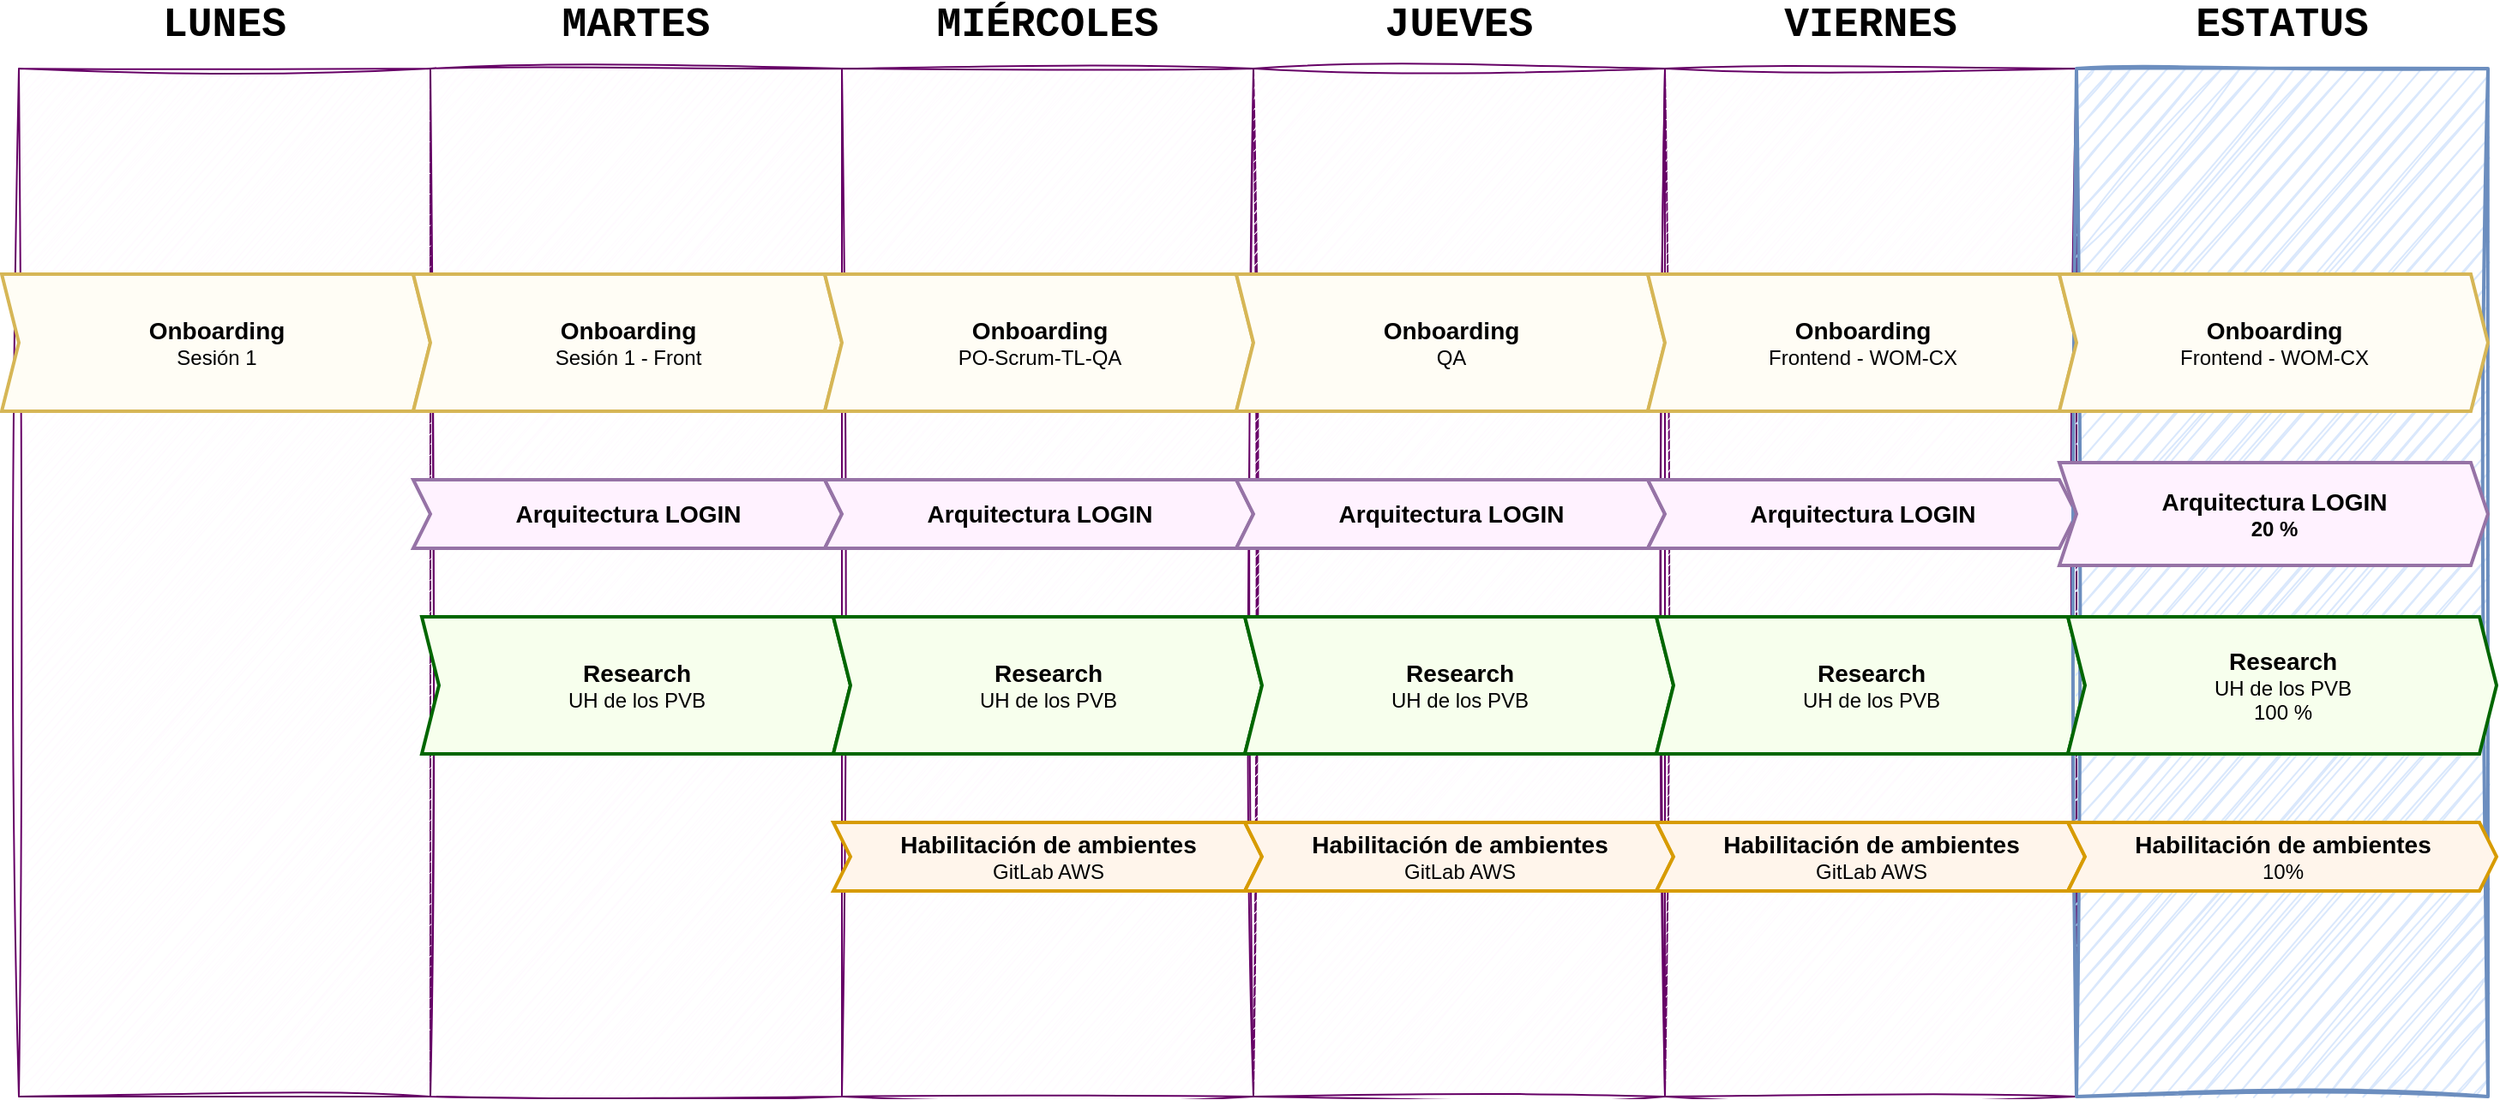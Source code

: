 <mxfile version="21.7.1" type="github" pages="2">
  <diagram name="28-Ago-2023" id="AqcAgudzyXGNyDiwVxFf">
    <mxGraphModel dx="1729" dy="817" grid="1" gridSize="10" guides="1" tooltips="1" connect="1" arrows="1" fold="1" page="1" pageScale="1" pageWidth="827" pageHeight="1169" math="0" shadow="0">
      <root>
        <mxCell id="0" />
        <mxCell id="1" parent="0" />
        <mxCell id="aWYpFOj4dFNnqQTKHqP3-1" value="" style="rounded=0;whiteSpace=wrap;html=1;fillColor=#FFFAFF;strokeColor=#660066;sketch=1;curveFitting=1;jiggle=2;" vertex="1" parent="1">
          <mxGeometry x="80" y="80" width="240" height="600" as="geometry" />
        </mxCell>
        <mxCell id="aWYpFOj4dFNnqQTKHqP3-2" value="&lt;font face=&quot;Courier New&quot;&gt;&lt;b&gt;&lt;font style=&quot;font-size: 24px;&quot;&gt;LUNES&lt;/font&gt;&lt;/b&gt;&lt;/font&gt;" style="text;html=1;strokeColor=none;fillColor=none;align=center;verticalAlign=middle;whiteSpace=wrap;rounded=0;" vertex="1" parent="1">
          <mxGeometry x="170" y="40" width="60" height="30" as="geometry" />
        </mxCell>
        <mxCell id="aWYpFOj4dFNnqQTKHqP3-3" value="" style="rounded=0;whiteSpace=wrap;html=1;fillColor=#FFFAFF;strokeColor=#660066;sketch=1;curveFitting=1;jiggle=2;" vertex="1" parent="1">
          <mxGeometry x="320" y="80" width="240" height="600" as="geometry" />
        </mxCell>
        <mxCell id="aWYpFOj4dFNnqQTKHqP3-4" value="&lt;font face=&quot;Courier New&quot;&gt;&lt;b&gt;&lt;font style=&quot;font-size: 24px;&quot;&gt;MARTES&lt;/font&gt;&lt;/b&gt;&lt;/font&gt;" style="text;html=1;strokeColor=none;fillColor=none;align=center;verticalAlign=middle;whiteSpace=wrap;rounded=0;" vertex="1" parent="1">
          <mxGeometry x="410" y="40" width="60" height="30" as="geometry" />
        </mxCell>
        <mxCell id="aWYpFOj4dFNnqQTKHqP3-5" value="" style="rounded=0;whiteSpace=wrap;html=1;fillColor=#FFFAFF;strokeColor=#660066;sketch=1;curveFitting=1;jiggle=2;" vertex="1" parent="1">
          <mxGeometry x="560" y="80" width="240" height="600" as="geometry" />
        </mxCell>
        <mxCell id="aWYpFOj4dFNnqQTKHqP3-6" value="&lt;font face=&quot;Courier New&quot;&gt;&lt;b&gt;&lt;font style=&quot;font-size: 24px;&quot;&gt;MIÉRCOLES&lt;/font&gt;&lt;/b&gt;&lt;/font&gt;" style="text;html=1;strokeColor=none;fillColor=none;align=center;verticalAlign=middle;whiteSpace=wrap;rounded=0;" vertex="1" parent="1">
          <mxGeometry x="650" y="40" width="60" height="30" as="geometry" />
        </mxCell>
        <mxCell id="aWYpFOj4dFNnqQTKHqP3-7" value="" style="rounded=0;whiteSpace=wrap;html=1;fillColor=#FFFAFF;strokeColor=#660066;sketch=1;curveFitting=1;jiggle=2;" vertex="1" parent="1">
          <mxGeometry x="800" y="80" width="240" height="600" as="geometry" />
        </mxCell>
        <mxCell id="aWYpFOj4dFNnqQTKHqP3-8" value="&lt;font face=&quot;Courier New&quot;&gt;&lt;b&gt;&lt;font style=&quot;font-size: 24px;&quot;&gt;JUEVES&lt;/font&gt;&lt;/b&gt;&lt;/font&gt;" style="text;html=1;strokeColor=none;fillColor=none;align=center;verticalAlign=middle;whiteSpace=wrap;rounded=0;" vertex="1" parent="1">
          <mxGeometry x="890" y="40" width="60" height="30" as="geometry" />
        </mxCell>
        <mxCell id="aWYpFOj4dFNnqQTKHqP3-9" value="" style="rounded=0;whiteSpace=wrap;html=1;fillColor=#FFFAFF;strokeColor=#660066;sketch=1;curveFitting=1;jiggle=2;" vertex="1" parent="1">
          <mxGeometry x="1040" y="80" width="240" height="600" as="geometry" />
        </mxCell>
        <mxCell id="aWYpFOj4dFNnqQTKHqP3-10" value="&lt;font face=&quot;Courier New&quot;&gt;&lt;b&gt;&lt;font style=&quot;font-size: 24px;&quot;&gt;VIERNES&lt;/font&gt;&lt;/b&gt;&lt;/font&gt;" style="text;html=1;strokeColor=none;fillColor=none;align=center;verticalAlign=middle;whiteSpace=wrap;rounded=0;" vertex="1" parent="1">
          <mxGeometry x="1130" y="40" width="60" height="30" as="geometry" />
        </mxCell>
        <mxCell id="aWYpFOj4dFNnqQTKHqP3-11" value="&lt;font size=&quot;1&quot;&gt;&lt;b style=&quot;font-size: 14px;&quot;&gt;Onboarding&lt;/b&gt;&lt;/font&gt;&lt;br&gt;Sesión 1" style="html=1;shadow=0;dashed=0;align=center;verticalAlign=middle;shape=mxgraph.arrows2.arrow;dy=0;dx=10;notch=10;fillColor=#FFFDF5;strokeColor=#d6b656;strokeWidth=2;" vertex="1" parent="1">
          <mxGeometry x="70" y="200" width="250" height="80" as="geometry" />
        </mxCell>
        <mxCell id="aWYpFOj4dFNnqQTKHqP3-12" value="&lt;b&gt;&lt;font style=&quot;font-size: 14px;&quot;&gt;Onboarding&lt;/font&gt;&lt;/b&gt;&lt;br&gt;Sesión 1 - Front" style="html=1;shadow=0;dashed=0;align=center;verticalAlign=middle;shape=mxgraph.arrows2.arrow;dy=0;dx=10;notch=10;fillColor=#FFFDF5;strokeColor=#d6b656;strokeWidth=2;" vertex="1" parent="1">
          <mxGeometry x="310" y="200" width="250" height="80" as="geometry" />
        </mxCell>
        <mxCell id="aWYpFOj4dFNnqQTKHqP3-13" value="&lt;b&gt;&lt;font style=&quot;font-size: 14px;&quot;&gt;Onboarding&lt;/font&gt;&lt;/b&gt;&lt;br&gt;&lt;div&gt;PO-Scrum-TL-QA&lt;br&gt;&lt;/div&gt;&lt;div&gt;&lt;span class=&quot;JtukPc&quot;&gt;&lt;/span&gt; &lt;span class=&quot;JtukPc&quot;&gt;&lt;/span&gt;&lt;/div&gt;" style="html=1;shadow=0;dashed=0;align=center;verticalAlign=middle;shape=mxgraph.arrows2.arrow;dy=0;dx=10;notch=10;fillColor=#FFFDF5;strokeColor=#d6b656;strokeWidth=2;" vertex="1" parent="1">
          <mxGeometry x="550" y="200" width="250" height="80" as="geometry" />
        </mxCell>
        <mxCell id="aWYpFOj4dFNnqQTKHqP3-14" value="&lt;b&gt;&lt;font style=&quot;font-size: 14px;&quot;&gt;Onboarding&lt;/font&gt;&lt;/b&gt;&lt;br&gt;QA" style="html=1;shadow=0;dashed=0;align=center;verticalAlign=middle;shape=mxgraph.arrows2.arrow;dy=0;dx=10;notch=10;fillColor=#FFFDF5;strokeColor=#d6b656;strokeWidth=2;" vertex="1" parent="1">
          <mxGeometry x="790" y="200" width="250" height="80" as="geometry" />
        </mxCell>
        <mxCell id="aWYpFOj4dFNnqQTKHqP3-15" value="&lt;div&gt;&lt;b&gt;&lt;font style=&quot;font-size: 14px;&quot;&gt;Onboarding&lt;/font&gt;&lt;/b&gt;&lt;br&gt;&lt;/div&gt;&lt;div&gt;Frontend - WOM-CX&lt;/div&gt;" style="html=1;shadow=0;dashed=0;align=center;verticalAlign=middle;shape=mxgraph.arrows2.arrow;dy=0;dx=10;notch=10;fillColor=#FFFDF5;strokeColor=#d6b656;strokeWidth=2;" vertex="1" parent="1">
          <mxGeometry x="1030" y="200" width="250" height="80" as="geometry" />
        </mxCell>
        <mxCell id="aWYpFOj4dFNnqQTKHqP3-16" value="&lt;b&gt;&lt;font style=&quot;font-size: 14px;&quot;&gt;Arquitectura LOGIN&lt;/font&gt;&lt;/b&gt;" style="html=1;shadow=0;dashed=0;align=center;verticalAlign=middle;shape=mxgraph.arrows2.arrow;dy=0;dx=10;notch=10;fillColor=#FFF2FF;strokeColor=#9673a6;strokeWidth=2;" vertex="1" parent="1">
          <mxGeometry x="310" y="320" width="250" height="40" as="geometry" />
        </mxCell>
        <mxCell id="aWYpFOj4dFNnqQTKHqP3-17" value="&lt;span&gt;&lt;font style=&quot;font-size: 14px;&quot;&gt;Arquitectura LOGIN&lt;/font&gt;&lt;/span&gt;" style="html=1;shadow=0;dashed=0;align=center;verticalAlign=middle;shape=mxgraph.arrows2.arrow;dy=0;dx=10;notch=10;fillColor=#FFF2FF;strokeColor=#9673a6;strokeWidth=2;fontStyle=1" vertex="1" parent="1">
          <mxGeometry x="550" y="320" width="250" height="40" as="geometry" />
        </mxCell>
        <mxCell id="aWYpFOj4dFNnqQTKHqP3-18" value="&lt;b&gt;&lt;font style=&quot;font-size: 14px;&quot;&gt;Arquitectura LOGIN&lt;/font&gt;&lt;/b&gt;" style="html=1;shadow=0;dashed=0;align=center;verticalAlign=middle;shape=mxgraph.arrows2.arrow;dy=0;dx=10;notch=10;fillColor=#FFF2FF;strokeColor=#9673a6;strokeWidth=2;" vertex="1" parent="1">
          <mxGeometry x="790" y="320" width="250" height="40" as="geometry" />
        </mxCell>
        <mxCell id="aWYpFOj4dFNnqQTKHqP3-19" value="&lt;b&gt;&lt;font style=&quot;font-size: 14px;&quot;&gt;Arquitectura LOGIN&lt;/font&gt;&lt;/b&gt;" style="html=1;shadow=0;dashed=0;align=center;verticalAlign=middle;shape=mxgraph.arrows2.arrow;dy=0;dx=10;notch=10;fillColor=#FFF2FF;strokeColor=#9673a6;strokeWidth=2;" vertex="1" parent="1">
          <mxGeometry x="1030" y="320" width="250" height="40" as="geometry" />
        </mxCell>
        <mxCell id="aWYpFOj4dFNnqQTKHqP3-20" value="&lt;b&gt;&lt;font style=&quot;font-size: 14px;&quot;&gt;Research&lt;/font&gt;&lt;/b&gt;&lt;br&gt;UH de los PVB" style="html=1;shadow=0;dashed=0;align=center;verticalAlign=middle;shape=mxgraph.arrows2.arrow;dy=0;dx=10;notch=10;fillColor=#F7FFED;strokeColor=#006600;strokeWidth=2;" vertex="1" parent="1">
          <mxGeometry x="315" y="400" width="250" height="80" as="geometry" />
        </mxCell>
        <mxCell id="aWYpFOj4dFNnqQTKHqP3-21" value="&lt;b&gt;&lt;font style=&quot;font-size: 14px;&quot;&gt;Research&lt;/font&gt;&lt;/b&gt;&lt;br&gt;UH de los PVB" style="html=1;shadow=0;dashed=0;align=center;verticalAlign=middle;shape=mxgraph.arrows2.arrow;dy=0;dx=10;notch=10;fillColor=#F7FFED;strokeColor=#006600;strokeWidth=2;" vertex="1" parent="1">
          <mxGeometry x="555" y="400" width="250" height="80" as="geometry" />
        </mxCell>
        <mxCell id="aWYpFOj4dFNnqQTKHqP3-22" value="&lt;b&gt;&lt;font style=&quot;font-size: 14px;&quot;&gt;Research&lt;/font&gt;&lt;/b&gt;&lt;br&gt;UH de los PVB" style="html=1;shadow=0;dashed=0;align=center;verticalAlign=middle;shape=mxgraph.arrows2.arrow;dy=0;dx=10;notch=10;fillColor=#F7FFED;strokeColor=#006600;strokeWidth=2;" vertex="1" parent="1">
          <mxGeometry x="795" y="400" width="250" height="80" as="geometry" />
        </mxCell>
        <mxCell id="aWYpFOj4dFNnqQTKHqP3-23" value="&lt;b&gt;&lt;font style=&quot;font-size: 14px;&quot;&gt;Research&lt;/font&gt;&lt;/b&gt;&lt;br&gt;UH de los PVB" style="html=1;shadow=0;dashed=0;align=center;verticalAlign=middle;shape=mxgraph.arrows2.arrow;dy=0;dx=10;notch=10;fillColor=#F7FFED;strokeColor=#006600;strokeWidth=2;" vertex="1" parent="1">
          <mxGeometry x="1035" y="400" width="250" height="80" as="geometry" />
        </mxCell>
        <mxCell id="DbQc_gBxsXv9R3OuhId1-1" value="" style="rounded=0;whiteSpace=wrap;html=1;fillColor=#dae8fc;strokeColor=#6c8ebf;sketch=1;curveFitting=1;jiggle=2;strokeWidth=2;" vertex="1" parent="1">
          <mxGeometry x="1280" y="80" width="240" height="600" as="geometry" />
        </mxCell>
        <mxCell id="DbQc_gBxsXv9R3OuhId1-2" value="&lt;font face=&quot;Courier New&quot;&gt;&lt;b&gt;&lt;font style=&quot;font-size: 24px;&quot;&gt;ESTATUS&lt;/font&gt;&lt;/b&gt;&lt;/font&gt;" style="text;html=1;strokeColor=none;fillColor=none;align=center;verticalAlign=middle;whiteSpace=wrap;rounded=0;" vertex="1" parent="1">
          <mxGeometry x="1370" y="40" width="60" height="30" as="geometry" />
        </mxCell>
        <mxCell id="DbQc_gBxsXv9R3OuhId1-3" value="&lt;div&gt;&lt;b&gt;&lt;font style=&quot;font-size: 14px;&quot;&gt;Onboarding&lt;/font&gt;&lt;/b&gt;&lt;br&gt;&lt;/div&gt;&lt;div&gt;Frontend - WOM-CX&lt;/div&gt;" style="html=1;shadow=0;dashed=0;align=center;verticalAlign=middle;shape=mxgraph.arrows2.arrow;dy=0;dx=10;notch=10;fillColor=#FFFDF5;strokeColor=#d6b656;strokeWidth=2;" vertex="1" parent="1">
          <mxGeometry x="1270" y="200" width="250" height="80" as="geometry" />
        </mxCell>
        <mxCell id="DbQc_gBxsXv9R3OuhId1-4" value="&lt;b&gt;&lt;font style=&quot;font-size: 14px;&quot;&gt;Research&lt;/font&gt;&lt;/b&gt;&lt;br&gt;UH de los PVB&lt;br&gt;100 %" style="html=1;shadow=0;dashed=0;align=center;verticalAlign=middle;shape=mxgraph.arrows2.arrow;dy=0;dx=10;notch=10;fillColor=#F7FFED;strokeColor=#006600;strokeWidth=2;" vertex="1" parent="1">
          <mxGeometry x="1275" y="400" width="250" height="80" as="geometry" />
        </mxCell>
        <mxCell id="DbQc_gBxsXv9R3OuhId1-5" value="&lt;div&gt;&lt;b&gt;&lt;font style=&quot;font-size: 14px;&quot;&gt;Arquitectura LOGIN&lt;/font&gt;&lt;br&gt;&lt;/b&gt;&lt;/div&gt;&lt;b&gt;20 %&lt;/b&gt;" style="html=1;shadow=0;dashed=0;align=center;verticalAlign=middle;shape=mxgraph.arrows2.arrow;dy=0;dx=10;notch=10;fillColor=#FFF2FF;strokeColor=#9673a6;strokeWidth=2;" vertex="1" parent="1">
          <mxGeometry x="1270" y="310" width="250" height="60" as="geometry" />
        </mxCell>
        <mxCell id="DbQc_gBxsXv9R3OuhId1-6" value="&lt;b&gt;&lt;font style=&quot;font-size: 14px;&quot;&gt;Habilitación de ambientes&lt;/font&gt;&lt;/b&gt;&lt;br&gt;GitLab AWS" style="html=1;shadow=0;dashed=0;align=center;verticalAlign=middle;shape=mxgraph.arrows2.arrow;dy=0;dx=10;notch=10;fillColor=#FFF5EB;strokeColor=#d79b00;strokeWidth=2;" vertex="1" parent="1">
          <mxGeometry x="555" y="520" width="250" height="40" as="geometry" />
        </mxCell>
        <mxCell id="DbQc_gBxsXv9R3OuhId1-8" value="&lt;b&gt;&lt;font style=&quot;font-size: 14px;&quot;&gt;Habilitación de ambientes&lt;/font&gt;&lt;/b&gt;&lt;br&gt;GitLab AWS" style="html=1;shadow=0;dashed=0;align=center;verticalAlign=middle;shape=mxgraph.arrows2.arrow;dy=0;dx=10;notch=10;fillColor=#FFF5EB;strokeColor=#d79b00;strokeWidth=2;" vertex="1" parent="1">
          <mxGeometry x="795" y="520" width="250" height="40" as="geometry" />
        </mxCell>
        <mxCell id="DbQc_gBxsXv9R3OuhId1-9" value="&lt;b&gt;&lt;font style=&quot;font-size: 14px;&quot;&gt;Habilitación de ambientes&lt;/font&gt;&lt;/b&gt;&lt;br&gt;GitLab AWS" style="html=1;shadow=0;dashed=0;align=center;verticalAlign=middle;shape=mxgraph.arrows2.arrow;dy=0;dx=10;notch=10;fillColor=#FFF5EB;strokeColor=#d79b00;strokeWidth=2;" vertex="1" parent="1">
          <mxGeometry x="1035" y="520" width="250" height="40" as="geometry" />
        </mxCell>
        <mxCell id="DbQc_gBxsXv9R3OuhId1-10" value="&lt;b&gt;&lt;font style=&quot;font-size: 14px;&quot;&gt;Habilitación de ambientes&lt;/font&gt;&lt;/b&gt;&lt;br&gt;10%" style="html=1;shadow=0;dashed=0;align=center;verticalAlign=middle;shape=mxgraph.arrows2.arrow;dy=0;dx=10;notch=10;fillColor=#FFF5EB;strokeColor=#d79b00;strokeWidth=2;" vertex="1" parent="1">
          <mxGeometry x="1275" y="520" width="250" height="40" as="geometry" />
        </mxCell>
      </root>
    </mxGraphModel>
  </diagram>
  <diagram id="0N5YEf9u6ELsSaNXF9H5" name="4-Sept-2023">
    <mxGraphModel dx="1210" dy="572" grid="1" gridSize="10" guides="1" tooltips="1" connect="1" arrows="1" fold="1" page="1" pageScale="1" pageWidth="827" pageHeight="1169" math="0" shadow="0">
      <root>
        <mxCell id="0" />
        <mxCell id="1" parent="0" />
        <mxCell id="XcffI8AtF71vDgiWjtYA-33" value="" style="rounded=0;whiteSpace=wrap;html=1;fillColor=#FFFAFF;strokeColor=#660066;sketch=1;curveFitting=1;jiggle=2;" vertex="1" parent="1">
          <mxGeometry x="90" y="90" width="240" height="600" as="geometry" />
        </mxCell>
        <mxCell id="XcffI8AtF71vDgiWjtYA-34" value="&lt;font face=&quot;Courier New&quot;&gt;&lt;b&gt;&lt;font style=&quot;font-size: 24px;&quot;&gt;LUNES&lt;/font&gt;&lt;/b&gt;&lt;/font&gt;" style="text;html=1;strokeColor=none;fillColor=none;align=center;verticalAlign=middle;whiteSpace=wrap;rounded=0;" vertex="1" parent="1">
          <mxGeometry x="180" y="50" width="60" height="30" as="geometry" />
        </mxCell>
        <mxCell id="XcffI8AtF71vDgiWjtYA-35" value="" style="rounded=0;whiteSpace=wrap;html=1;fillColor=#FFFAFF;strokeColor=#660066;sketch=1;curveFitting=1;jiggle=2;" vertex="1" parent="1">
          <mxGeometry x="330" y="90" width="240" height="600" as="geometry" />
        </mxCell>
        <mxCell id="XcffI8AtF71vDgiWjtYA-36" value="&lt;font face=&quot;Courier New&quot;&gt;&lt;b&gt;&lt;font style=&quot;font-size: 24px;&quot;&gt;MARTES&lt;/font&gt;&lt;/b&gt;&lt;/font&gt;" style="text;html=1;strokeColor=none;fillColor=none;align=center;verticalAlign=middle;whiteSpace=wrap;rounded=0;" vertex="1" parent="1">
          <mxGeometry x="420" y="50" width="60" height="30" as="geometry" />
        </mxCell>
        <mxCell id="XcffI8AtF71vDgiWjtYA-37" value="" style="rounded=0;whiteSpace=wrap;html=1;fillColor=#FFFAFF;strokeColor=#660066;sketch=1;curveFitting=1;jiggle=2;" vertex="1" parent="1">
          <mxGeometry x="570" y="90" width="240" height="600" as="geometry" />
        </mxCell>
        <mxCell id="XcffI8AtF71vDgiWjtYA-38" value="&lt;font face=&quot;Courier New&quot;&gt;&lt;b&gt;&lt;font style=&quot;font-size: 24px;&quot;&gt;MIÉRCOLES&lt;/font&gt;&lt;/b&gt;&lt;/font&gt;" style="text;html=1;strokeColor=none;fillColor=none;align=center;verticalAlign=middle;whiteSpace=wrap;rounded=0;" vertex="1" parent="1">
          <mxGeometry x="660" y="50" width="60" height="30" as="geometry" />
        </mxCell>
        <mxCell id="XcffI8AtF71vDgiWjtYA-39" value="" style="rounded=0;whiteSpace=wrap;html=1;fillColor=#FFFAFF;strokeColor=#660066;sketch=1;curveFitting=1;jiggle=2;" vertex="1" parent="1">
          <mxGeometry x="810" y="90" width="240" height="600" as="geometry" />
        </mxCell>
        <mxCell id="XcffI8AtF71vDgiWjtYA-40" value="&lt;font face=&quot;Courier New&quot;&gt;&lt;b&gt;&lt;font style=&quot;font-size: 24px;&quot;&gt;JUEVES&lt;/font&gt;&lt;/b&gt;&lt;/font&gt;" style="text;html=1;strokeColor=none;fillColor=none;align=center;verticalAlign=middle;whiteSpace=wrap;rounded=0;" vertex="1" parent="1">
          <mxGeometry x="900" y="50" width="60" height="30" as="geometry" />
        </mxCell>
        <mxCell id="XcffI8AtF71vDgiWjtYA-41" value="" style="rounded=0;whiteSpace=wrap;html=1;fillColor=#FFFAFF;strokeColor=#660066;sketch=1;curveFitting=1;jiggle=2;" vertex="1" parent="1">
          <mxGeometry x="1050" y="90" width="240" height="600" as="geometry" />
        </mxCell>
        <mxCell id="XcffI8AtF71vDgiWjtYA-42" value="&lt;font face=&quot;Courier New&quot;&gt;&lt;b&gt;&lt;font style=&quot;font-size: 24px;&quot;&gt;VIERNES&lt;/font&gt;&lt;/b&gt;&lt;/font&gt;" style="text;html=1;strokeColor=none;fillColor=none;align=center;verticalAlign=middle;whiteSpace=wrap;rounded=0;" vertex="1" parent="1">
          <mxGeometry x="1140" y="50" width="60" height="30" as="geometry" />
        </mxCell>
        <mxCell id="XcffI8AtF71vDgiWjtYA-45" value="&lt;b&gt;&lt;font style=&quot;font-size: 14px;&quot;&gt;Onboarding&lt;/font&gt;&lt;/b&gt;&lt;br&gt;&lt;div&gt;&lt;br&gt;&lt;/div&gt;&lt;div&gt;&lt;span class=&quot;JtukPc&quot;&gt;&lt;/span&gt; &lt;span class=&quot;JtukPc&quot;&gt;&lt;/span&gt;&lt;/div&gt;" style="html=1;shadow=0;dashed=0;align=center;verticalAlign=middle;shape=mxgraph.arrows2.arrow;dy=0;dx=10;notch=10;fillColor=#FFFDF5;strokeColor=#d6b656;strokeWidth=2;" vertex="1" parent="1">
          <mxGeometry x="560" y="210" width="250" height="80" as="geometry" />
        </mxCell>
        <mxCell id="XcffI8AtF71vDgiWjtYA-46" value="&lt;b&gt;&lt;font style=&quot;font-size: 14px;&quot;&gt;Onboarding&lt;/font&gt;&lt;/b&gt;&lt;br&gt;SEGURIDAD" style="html=1;shadow=0;dashed=0;align=center;verticalAlign=middle;shape=mxgraph.arrows2.arrow;dy=0;dx=10;notch=10;fillColor=#FFFDF5;strokeColor=#d6b656;strokeWidth=2;" vertex="1" parent="1">
          <mxGeometry x="800" y="210" width="250" height="80" as="geometry" />
        </mxCell>
        <mxCell id="XcffI8AtF71vDgiWjtYA-48" value="&lt;b&gt;&lt;font style=&quot;font-size: 14px;&quot;&gt;Arquitectura LOGIN&lt;/font&gt;&lt;/b&gt;" style="html=1;shadow=0;dashed=0;align=center;verticalAlign=middle;shape=mxgraph.arrows2.arrow;dy=0;dx=10;notch=10;fillColor=#FFF2FF;strokeColor=#9673a6;strokeWidth=2;" vertex="1" parent="1">
          <mxGeometry x="320" y="330" width="250" height="40" as="geometry" />
        </mxCell>
        <mxCell id="XcffI8AtF71vDgiWjtYA-49" value="&lt;span&gt;&lt;font style=&quot;font-size: 14px;&quot;&gt;Arquitectura LOGIN&lt;/font&gt;&lt;/span&gt;" style="html=1;shadow=0;dashed=0;align=center;verticalAlign=middle;shape=mxgraph.arrows2.arrow;dy=0;dx=10;notch=10;fillColor=#FFF2FF;strokeColor=#9673a6;strokeWidth=2;fontStyle=1" vertex="1" parent="1">
          <mxGeometry x="560" y="330" width="250" height="40" as="geometry" />
        </mxCell>
        <mxCell id="XcffI8AtF71vDgiWjtYA-50" value="&lt;b&gt;&lt;font style=&quot;font-size: 14px;&quot;&gt;Arquitectura LOGIN&lt;/font&gt;&lt;/b&gt;" style="html=1;shadow=0;dashed=0;align=center;verticalAlign=middle;shape=mxgraph.arrows2.arrow;dy=0;dx=10;notch=10;fillColor=#FFF2FF;strokeColor=#9673a6;strokeWidth=2;" vertex="1" parent="1">
          <mxGeometry x="800" y="330" width="250" height="40" as="geometry" />
        </mxCell>
        <mxCell id="XcffI8AtF71vDgiWjtYA-51" value="&lt;b&gt;&lt;font style=&quot;font-size: 14px;&quot;&gt;Arquitectura LOGIN&lt;/font&gt;&lt;/b&gt;" style="html=1;shadow=0;dashed=0;align=center;verticalAlign=middle;shape=mxgraph.arrows2.arrow;dy=0;dx=10;notch=10;fillColor=#FFF2FF;strokeColor=#9673a6;strokeWidth=2;" vertex="1" parent="1">
          <mxGeometry x="1040" y="330" width="250" height="40" as="geometry" />
        </mxCell>
        <mxCell id="XcffI8AtF71vDgiWjtYA-52" value="&lt;div&gt;&lt;b&gt;&lt;font style=&quot;font-size: 14px;&quot;&gt;Research&lt;/font&gt;&lt;/b&gt;&lt;br&gt;&lt;/div&gt;&lt;div&gt;Funcionalidades&lt;/div&gt;" style="html=1;shadow=0;dashed=0;align=center;verticalAlign=middle;shape=mxgraph.arrows2.arrow;dy=0;dx=10;notch=10;fillColor=#F7FFED;strokeColor=#006600;strokeWidth=2;" vertex="1" parent="1">
          <mxGeometry x="325" y="410" width="250" height="80" as="geometry" />
        </mxCell>
        <mxCell id="XcffI8AtF71vDgiWjtYA-53" value="&lt;div&gt;&lt;b&gt;&lt;font style=&quot;font-size: 14px;&quot;&gt;Research&lt;/font&gt;&lt;/b&gt;&lt;br&gt;&lt;/div&gt;&lt;div&gt;Funcionalidades&lt;/div&gt;" style="html=1;shadow=0;dashed=0;align=center;verticalAlign=middle;shape=mxgraph.arrows2.arrow;dy=0;dx=10;notch=10;fillColor=#F7FFED;strokeColor=#006600;strokeWidth=2;" vertex="1" parent="1">
          <mxGeometry x="565" y="410" width="250" height="80" as="geometry" />
        </mxCell>
        <mxCell id="XcffI8AtF71vDgiWjtYA-54" value="&lt;div&gt;&lt;b&gt;&lt;font style=&quot;font-size: 14px;&quot;&gt;Research&lt;/font&gt;&lt;/b&gt;&lt;br&gt;&lt;/div&gt;&lt;div&gt;Funcionalidades&lt;/div&gt;" style="html=1;shadow=0;dashed=0;align=center;verticalAlign=middle;shape=mxgraph.arrows2.arrow;dy=0;dx=10;notch=10;fillColor=#F7FFED;strokeColor=#006600;strokeWidth=2;" vertex="1" parent="1">
          <mxGeometry x="805" y="410" width="250" height="80" as="geometry" />
        </mxCell>
        <mxCell id="XcffI8AtF71vDgiWjtYA-56" value="" style="rounded=0;whiteSpace=wrap;html=1;fillColor=#dae8fc;strokeColor=#6c8ebf;sketch=1;curveFitting=1;jiggle=2;strokeWidth=2;" vertex="1" parent="1">
          <mxGeometry x="1290" y="90" width="240" height="600" as="geometry" />
        </mxCell>
        <mxCell id="XcffI8AtF71vDgiWjtYA-57" value="&lt;font face=&quot;Courier New&quot;&gt;&lt;b&gt;&lt;font style=&quot;font-size: 24px;&quot;&gt;ESTATUS&lt;/font&gt;&lt;/b&gt;&lt;/font&gt;" style="text;html=1;strokeColor=none;fillColor=none;align=center;verticalAlign=middle;whiteSpace=wrap;rounded=0;" vertex="1" parent="1">
          <mxGeometry x="1380" y="50" width="60" height="30" as="geometry" />
        </mxCell>
        <mxCell id="XcffI8AtF71vDgiWjtYA-58" value="&lt;div&gt;&lt;b&gt;&lt;font style=&quot;font-size: 14px;&quot;&gt;Onboarding&lt;/font&gt;&lt;/b&gt;&lt;br&gt;&lt;/div&gt;&lt;div&gt;100%&lt;br&gt;&lt;/div&gt;" style="html=1;shadow=0;dashed=0;align=center;verticalAlign=middle;shape=mxgraph.arrows2.arrow;dy=0;dx=10;notch=10;fillColor=#FFFDF5;strokeColor=#d6b656;strokeWidth=2;" vertex="1" parent="1">
          <mxGeometry x="1280" y="210" width="250" height="80" as="geometry" />
        </mxCell>
        <mxCell id="XcffI8AtF71vDgiWjtYA-59" value="&lt;div&gt;&lt;b&gt;&lt;font style=&quot;font-size: 14px;&quot;&gt;Research&lt;/font&gt;&lt;/b&gt;&lt;br&gt;&lt;/div&gt;&lt;div&gt;Funcionalidades&lt;/div&gt;100 %" style="html=1;shadow=0;dashed=0;align=center;verticalAlign=middle;shape=mxgraph.arrows2.arrow;dy=0;dx=10;notch=10;fillColor=#F7FFED;strokeColor=#006600;strokeWidth=2;" vertex="1" parent="1">
          <mxGeometry x="1285" y="410" width="250" height="80" as="geometry" />
        </mxCell>
        <mxCell id="XcffI8AtF71vDgiWjtYA-60" value="&lt;div&gt;&lt;b&gt;&lt;font style=&quot;font-size: 14px;&quot;&gt;Arquitectura LOGIN&lt;/font&gt;&lt;br&gt;&lt;/b&gt;&lt;/div&gt;&lt;b&gt;80 %&lt;/b&gt;" style="html=1;shadow=0;dashed=0;align=center;verticalAlign=middle;shape=mxgraph.arrows2.arrow;dy=0;dx=10;notch=10;fillColor=#FFF2FF;strokeColor=#9673a6;strokeWidth=2;" vertex="1" parent="1">
          <mxGeometry x="1280" y="320" width="250" height="60" as="geometry" />
        </mxCell>
        <mxCell id="XcffI8AtF71vDgiWjtYA-61" value="&lt;b&gt;&lt;font style=&quot;font-size: 14px;&quot;&gt;Habilitación de ambientes&lt;/font&gt;&lt;/b&gt;&lt;br&gt;GitLab AWS" style="html=1;shadow=0;dashed=0;align=center;verticalAlign=middle;shape=mxgraph.arrows2.arrow;dy=0;dx=10;notch=10;fillColor=#FFF5EB;strokeColor=#d79b00;strokeWidth=2;" vertex="1" parent="1">
          <mxGeometry x="565" y="530" width="250" height="40" as="geometry" />
        </mxCell>
        <mxCell id="XcffI8AtF71vDgiWjtYA-62" value="&lt;b&gt;&lt;font style=&quot;font-size: 14px;&quot;&gt;Habilitación de ambientes&lt;/font&gt;&lt;/b&gt;&lt;br&gt;GitLab AWS" style="html=1;shadow=0;dashed=0;align=center;verticalAlign=middle;shape=mxgraph.arrows2.arrow;dy=0;dx=10;notch=10;fillColor=#FFF5EB;strokeColor=#d79b00;strokeWidth=2;" vertex="1" parent="1">
          <mxGeometry x="805" y="530" width="250" height="40" as="geometry" />
        </mxCell>
        <mxCell id="XcffI8AtF71vDgiWjtYA-63" value="&lt;b&gt;&lt;font style=&quot;font-size: 14px;&quot;&gt;Habilitación de ambientes&lt;/font&gt;&lt;/b&gt;&lt;br&gt;GitLab AWS" style="html=1;shadow=0;dashed=0;align=center;verticalAlign=middle;shape=mxgraph.arrows2.arrow;dy=0;dx=10;notch=10;fillColor=#FFF5EB;strokeColor=#d79b00;strokeWidth=2;" vertex="1" parent="1">
          <mxGeometry x="1045" y="530" width="250" height="40" as="geometry" />
        </mxCell>
        <mxCell id="XcffI8AtF71vDgiWjtYA-64" value="&lt;b&gt;&lt;font style=&quot;font-size: 14px;&quot;&gt;Habilitación de ambientes&lt;/font&gt;&lt;/b&gt;&lt;br&gt;60%" style="html=1;shadow=0;dashed=0;align=center;verticalAlign=middle;shape=mxgraph.arrows2.arrow;dy=0;dx=10;notch=10;fillColor=#FFF5EB;strokeColor=#d79b00;strokeWidth=2;" vertex="1" parent="1">
          <mxGeometry x="1285" y="530" width="250" height="40" as="geometry" />
        </mxCell>
        <mxCell id="XcffI8AtF71vDgiWjtYA-65" value="&lt;b&gt;&lt;font style=&quot;font-size: 14px;&quot;&gt;Research&lt;/font&gt;&lt;/b&gt;&lt;br&gt;Funcionalidades" style="html=1;shadow=0;dashed=0;align=center;verticalAlign=middle;shape=mxgraph.arrows2.arrow;dy=0;dx=10;notch=10;fillColor=#F7FFED;strokeColor=#006600;strokeWidth=2;" vertex="1" parent="1">
          <mxGeometry x="85" y="410" width="250" height="80" as="geometry" />
        </mxCell>
        <mxCell id="XcffI8AtF71vDgiWjtYA-66" value="&lt;div&gt;&lt;b&gt;&lt;font style=&quot;font-size: 14px;&quot;&gt;Research&lt;/font&gt;&lt;/b&gt;&lt;br&gt;&lt;/div&gt;&lt;div&gt;Funcionalidades&lt;/div&gt;" style="html=1;shadow=0;dashed=0;align=center;verticalAlign=middle;shape=mxgraph.arrows2.arrow;dy=0;dx=10;notch=10;fillColor=#F7FFED;strokeColor=#006600;strokeWidth=2;" vertex="1" parent="1">
          <mxGeometry x="1045" y="410" width="250" height="80" as="geometry" />
        </mxCell>
        <mxCell id="XcffI8AtF71vDgiWjtYA-69" value="&lt;b&gt;&lt;font style=&quot;font-size: 14px;&quot;&gt;Arquitectura LOGIN&lt;/font&gt;&lt;/b&gt;" style="html=1;shadow=0;dashed=0;align=center;verticalAlign=middle;shape=mxgraph.arrows2.arrow;dy=0;dx=10;notch=10;fillColor=#FFF2FF;strokeColor=#9673a6;strokeWidth=2;" vertex="1" parent="1">
          <mxGeometry x="80" y="330" width="250" height="40" as="geometry" />
        </mxCell>
      </root>
    </mxGraphModel>
  </diagram>
</mxfile>
